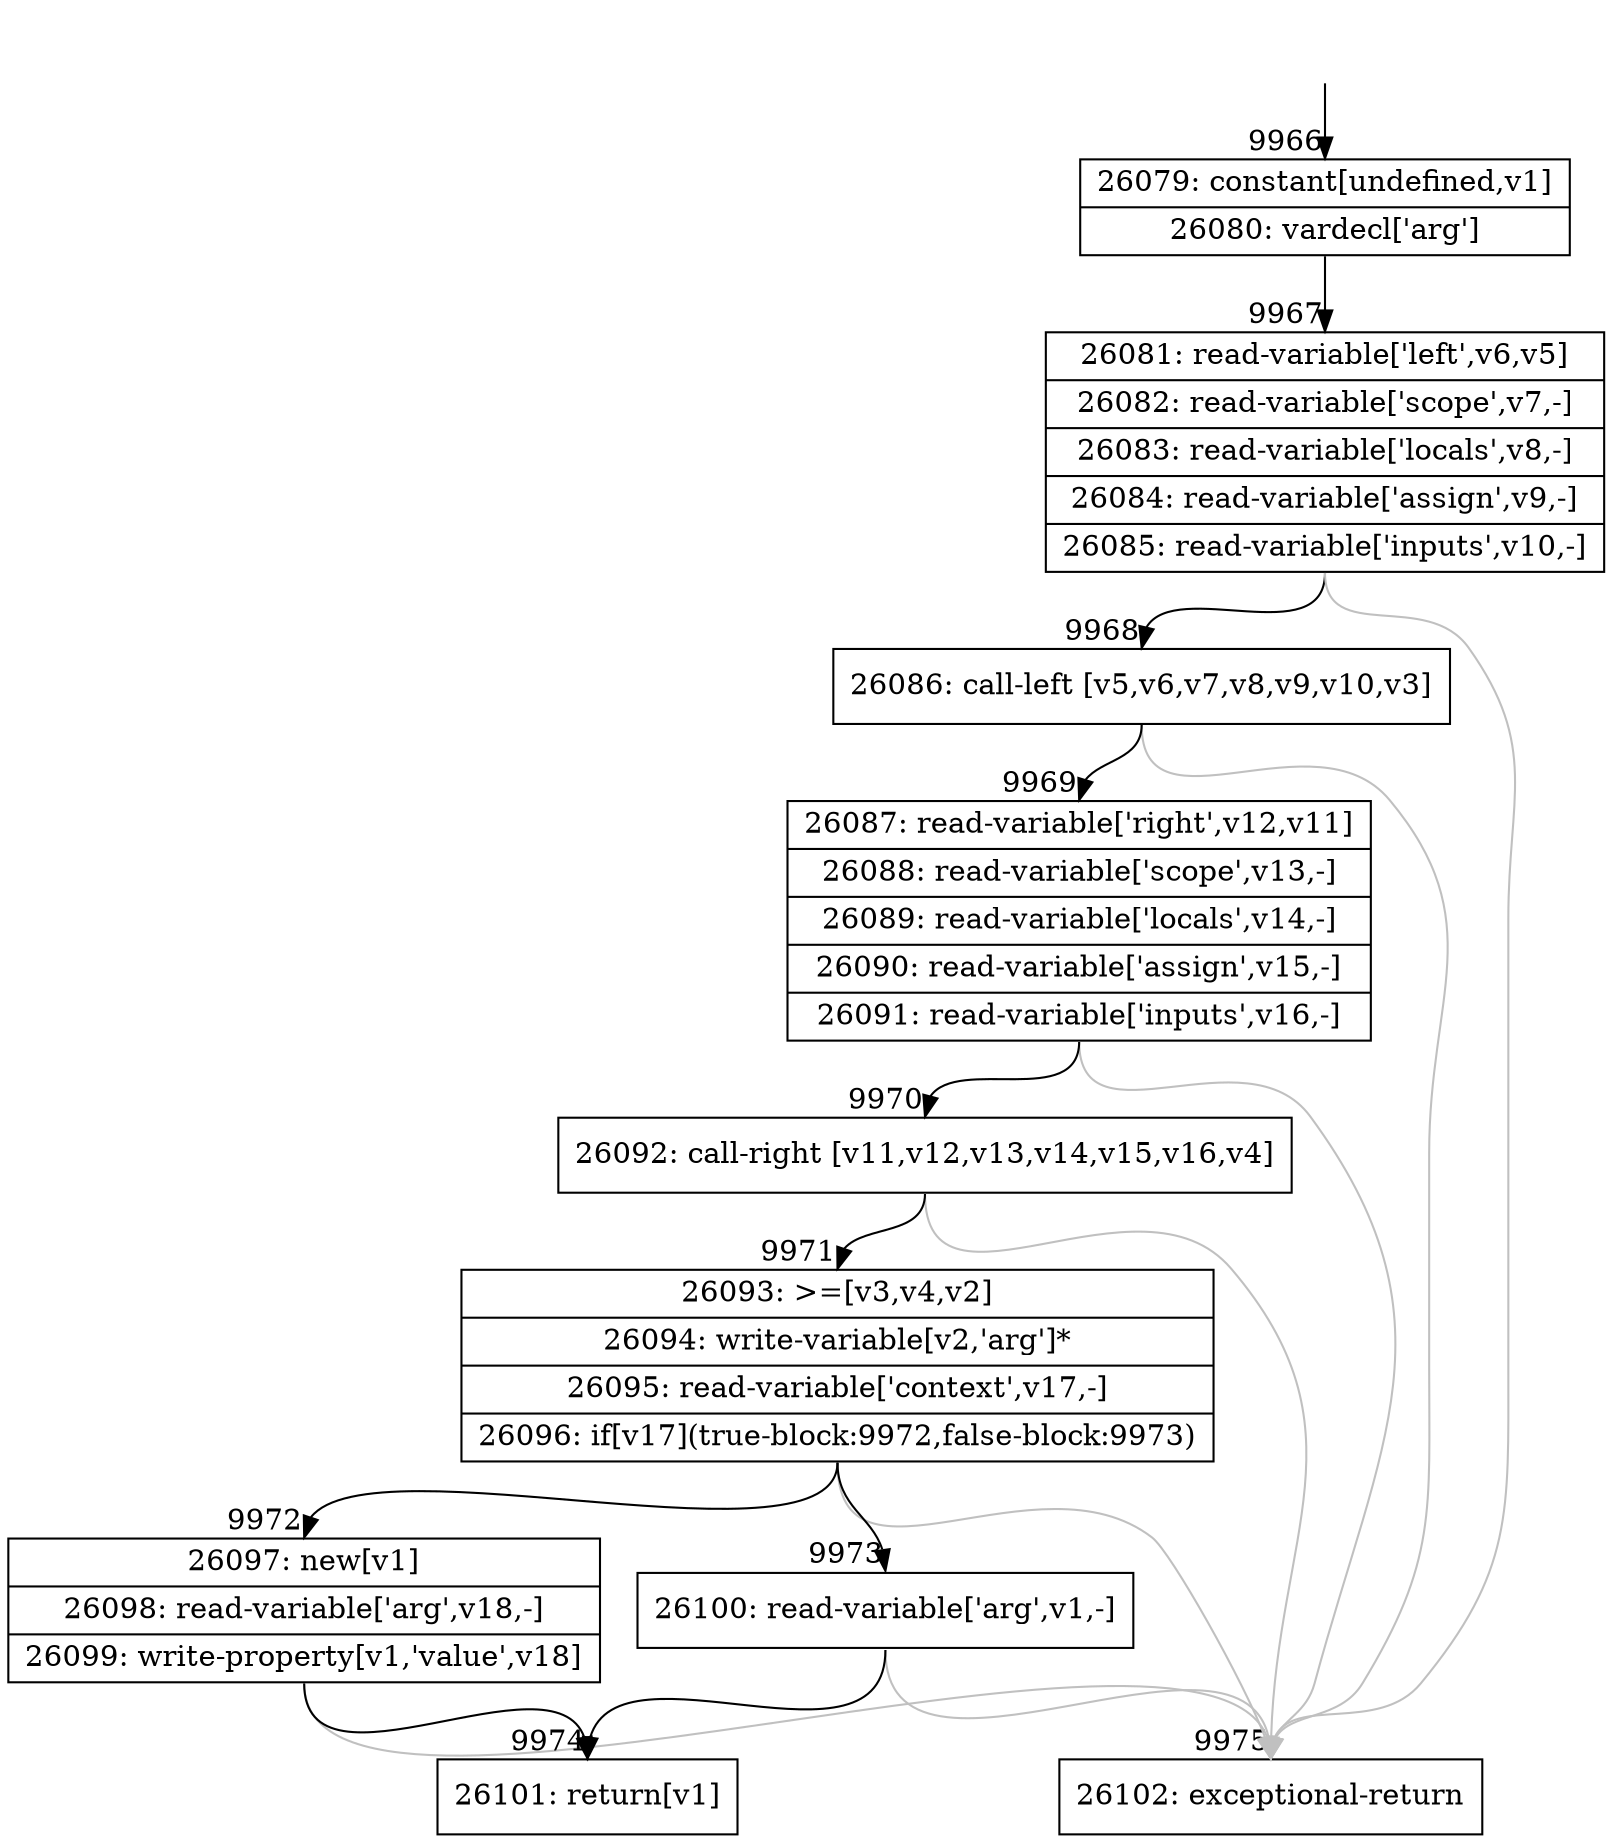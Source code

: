 digraph {
rankdir="TD"
BB_entry746[shape=none,label=""];
BB_entry746 -> BB9966 [tailport=s, headport=n, headlabel="    9966"]
BB9966 [shape=record label="{26079: constant[undefined,v1]|26080: vardecl['arg']}" ] 
BB9966 -> BB9967 [tailport=s, headport=n, headlabel="      9967"]
BB9967 [shape=record label="{26081: read-variable['left',v6,v5]|26082: read-variable['scope',v7,-]|26083: read-variable['locals',v8,-]|26084: read-variable['assign',v9,-]|26085: read-variable['inputs',v10,-]}" ] 
BB9967 -> BB9968 [tailport=s, headport=n, headlabel="      9968"]
BB9967 -> BB9975 [tailport=s, headport=n, color=gray, headlabel="      9975"]
BB9968 [shape=record label="{26086: call-left [v5,v6,v7,v8,v9,v10,v3]}" ] 
BB9968 -> BB9969 [tailport=s, headport=n, headlabel="      9969"]
BB9968 -> BB9975 [tailport=s, headport=n, color=gray]
BB9969 [shape=record label="{26087: read-variable['right',v12,v11]|26088: read-variable['scope',v13,-]|26089: read-variable['locals',v14,-]|26090: read-variable['assign',v15,-]|26091: read-variable['inputs',v16,-]}" ] 
BB9969 -> BB9970 [tailport=s, headport=n, headlabel="      9970"]
BB9969 -> BB9975 [tailport=s, headport=n, color=gray]
BB9970 [shape=record label="{26092: call-right [v11,v12,v13,v14,v15,v16,v4]}" ] 
BB9970 -> BB9971 [tailport=s, headport=n, headlabel="      9971"]
BB9970 -> BB9975 [tailport=s, headport=n, color=gray]
BB9971 [shape=record label="{26093: \>=[v3,v4,v2]|26094: write-variable[v2,'arg']*|26095: read-variable['context',v17,-]|26096: if[v17](true-block:9972,false-block:9973)}" ] 
BB9971 -> BB9972 [tailport=s, headport=n, headlabel="      9972"]
BB9971 -> BB9973 [tailport=s, headport=n, headlabel="      9973"]
BB9971 -> BB9975 [tailport=s, headport=n, color=gray]
BB9972 [shape=record label="{26097: new[v1]|26098: read-variable['arg',v18,-]|26099: write-property[v1,'value',v18]}" ] 
BB9972 -> BB9974 [tailport=s, headport=n, headlabel="      9974"]
BB9972 -> BB9975 [tailport=s, headport=n, color=gray]
BB9973 [shape=record label="{26100: read-variable['arg',v1,-]}" ] 
BB9973 -> BB9974 [tailport=s, headport=n]
BB9973 -> BB9975 [tailport=s, headport=n, color=gray]
BB9974 [shape=record label="{26101: return[v1]}" ] 
BB9975 [shape=record label="{26102: exceptional-return}" ] 
//#$~ 13848
}
